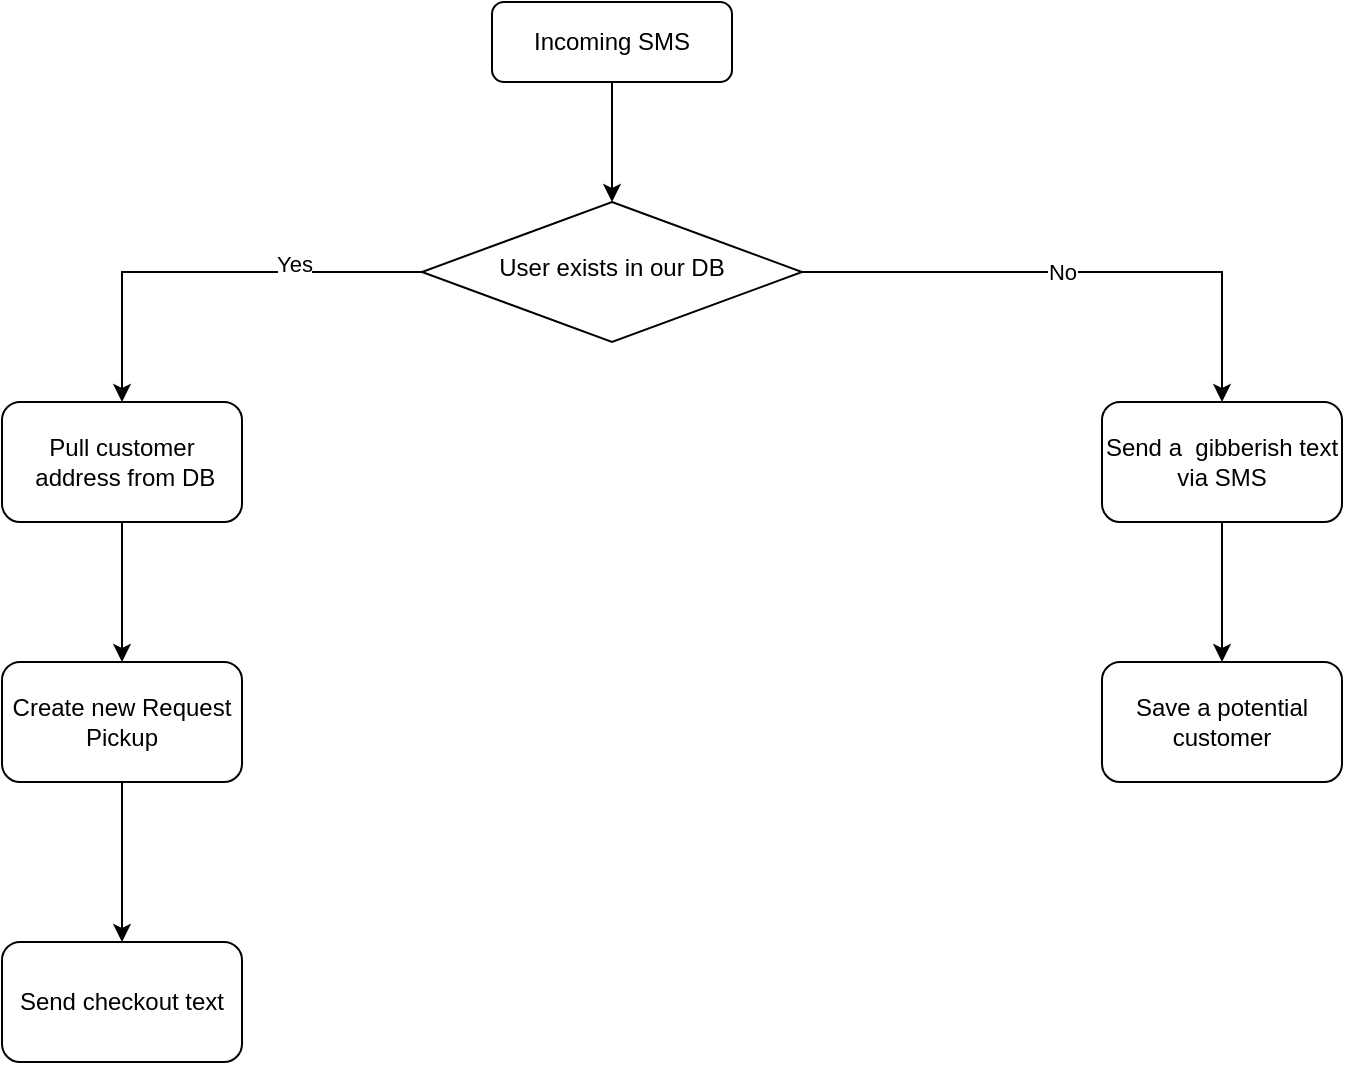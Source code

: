 <mxfile version="13.7.1" type="device"><diagram id="C5RBs43oDa-KdzZeNtuy" name="Page-1"><mxGraphModel dx="1613" dy="562" grid="1" gridSize="10" guides="1" tooltips="1" connect="1" arrows="1" fold="1" page="1" pageScale="1" pageWidth="827" pageHeight="1169" math="0" shadow="0"><root><mxCell id="WIyWlLk6GJQsqaUBKTNV-0"/><mxCell id="WIyWlLk6GJQsqaUBKTNV-1" parent="WIyWlLk6GJQsqaUBKTNV-0"/><mxCell id="33ueDML1TqQGugWtzStr-1" style="edgeStyle=orthogonalEdgeStyle;rounded=0;orthogonalLoop=1;jettySize=auto;html=1;exitX=0.5;exitY=1;exitDx=0;exitDy=0;entryX=0.5;entryY=0;entryDx=0;entryDy=0;" edge="1" parent="WIyWlLk6GJQsqaUBKTNV-1" source="WIyWlLk6GJQsqaUBKTNV-3" target="WIyWlLk6GJQsqaUBKTNV-6"><mxGeometry relative="1" as="geometry"/></mxCell><mxCell id="WIyWlLk6GJQsqaUBKTNV-3" value="Incoming SMS" style="rounded=1;whiteSpace=wrap;html=1;fontSize=12;glass=0;strokeWidth=1;shadow=0;" parent="WIyWlLk6GJQsqaUBKTNV-1" vertex="1"><mxGeometry x="205" y="80" width="120" height="40" as="geometry"/></mxCell><mxCell id="33ueDML1TqQGugWtzStr-2" style="edgeStyle=orthogonalEdgeStyle;rounded=0;orthogonalLoop=1;jettySize=auto;html=1;exitX=0;exitY=0.5;exitDx=0;exitDy=0;entryX=0.5;entryY=0;entryDx=0;entryDy=0;" edge="1" parent="WIyWlLk6GJQsqaUBKTNV-1" source="WIyWlLk6GJQsqaUBKTNV-6" target="33ueDML1TqQGugWtzStr-7"><mxGeometry relative="1" as="geometry"><mxPoint x="2.145" y="330" as="targetPoint"/></mxGeometry></mxCell><mxCell id="33ueDML1TqQGugWtzStr-4" value="Yes" style="edgeLabel;html=1;align=center;verticalAlign=middle;resizable=0;points=[];" vertex="1" connectable="0" parent="33ueDML1TqQGugWtzStr-2"><mxGeometry x="-0.399" y="-4" relative="1" as="geometry"><mxPoint as="offset"/></mxGeometry></mxCell><mxCell id="33ueDML1TqQGugWtzStr-5" style="edgeStyle=orthogonalEdgeStyle;rounded=0;orthogonalLoop=1;jettySize=auto;html=1;exitX=1;exitY=0.5;exitDx=0;exitDy=0;entryX=0.5;entryY=0;entryDx=0;entryDy=0;" edge="1" parent="WIyWlLk6GJQsqaUBKTNV-1" source="WIyWlLk6GJQsqaUBKTNV-6" target="WIyWlLk6GJQsqaUBKTNV-7"><mxGeometry relative="1" as="geometry"/></mxCell><mxCell id="33ueDML1TqQGugWtzStr-6" value="No" style="edgeLabel;html=1;align=center;verticalAlign=middle;resizable=0;points=[];" vertex="1" connectable="0" parent="33ueDML1TqQGugWtzStr-5"><mxGeometry x="-0.053" relative="1" as="geometry"><mxPoint as="offset"/></mxGeometry></mxCell><mxCell id="WIyWlLk6GJQsqaUBKTNV-6" value="User exists in our DB" style="rhombus;whiteSpace=wrap;html=1;shadow=0;fontFamily=Helvetica;fontSize=12;align=center;strokeWidth=1;spacing=6;spacingTop=-4;" parent="WIyWlLk6GJQsqaUBKTNV-1" vertex="1"><mxGeometry x="170" y="180" width="190" height="70" as="geometry"/></mxCell><mxCell id="33ueDML1TqQGugWtzStr-11" value="" style="edgeStyle=orthogonalEdgeStyle;rounded=0;orthogonalLoop=1;jettySize=auto;html=1;" edge="1" parent="WIyWlLk6GJQsqaUBKTNV-1" source="WIyWlLk6GJQsqaUBKTNV-7" target="33ueDML1TqQGugWtzStr-10"><mxGeometry relative="1" as="geometry"/></mxCell><mxCell id="WIyWlLk6GJQsqaUBKTNV-7" value="Send a &amp;nbsp;gibberish text via SMS" style="rounded=1;whiteSpace=wrap;html=1;fontSize=12;glass=0;strokeWidth=1;shadow=0;" parent="WIyWlLk6GJQsqaUBKTNV-1" vertex="1"><mxGeometry x="510" y="280" width="120" height="60" as="geometry"/></mxCell><mxCell id="33ueDML1TqQGugWtzStr-13" value="" style="edgeStyle=orthogonalEdgeStyle;rounded=0;orthogonalLoop=1;jettySize=auto;html=1;" edge="1" parent="WIyWlLk6GJQsqaUBKTNV-1" source="33ueDML1TqQGugWtzStr-7" target="33ueDML1TqQGugWtzStr-12"><mxGeometry relative="1" as="geometry"/></mxCell><mxCell id="33ueDML1TqQGugWtzStr-7" value="Pull customer &amp;nbsp;address from DB" style="rounded=1;whiteSpace=wrap;html=1;" vertex="1" parent="WIyWlLk6GJQsqaUBKTNV-1"><mxGeometry x="-40" y="280" width="120" height="60" as="geometry"/></mxCell><mxCell id="33ueDML1TqQGugWtzStr-10" value="Save a potential customer" style="whiteSpace=wrap;html=1;rounded=1;shadow=0;strokeWidth=1;glass=0;" vertex="1" parent="WIyWlLk6GJQsqaUBKTNV-1"><mxGeometry x="510" y="410" width="120" height="60" as="geometry"/></mxCell><mxCell id="33ueDML1TqQGugWtzStr-16" value="" style="edgeStyle=orthogonalEdgeStyle;rounded=0;orthogonalLoop=1;jettySize=auto;html=1;" edge="1" parent="WIyWlLk6GJQsqaUBKTNV-1" source="33ueDML1TqQGugWtzStr-12" target="33ueDML1TqQGugWtzStr-15"><mxGeometry relative="1" as="geometry"/></mxCell><mxCell id="33ueDML1TqQGugWtzStr-12" value="Create new Request Pickup" style="whiteSpace=wrap;html=1;rounded=1;" vertex="1" parent="WIyWlLk6GJQsqaUBKTNV-1"><mxGeometry x="-40" y="410" width="120" height="60" as="geometry"/></mxCell><mxCell id="33ueDML1TqQGugWtzStr-15" value="Send checkout text" style="whiteSpace=wrap;html=1;rounded=1;" vertex="1" parent="WIyWlLk6GJQsqaUBKTNV-1"><mxGeometry x="-40" y="550" width="120" height="60" as="geometry"/></mxCell></root></mxGraphModel></diagram></mxfile>